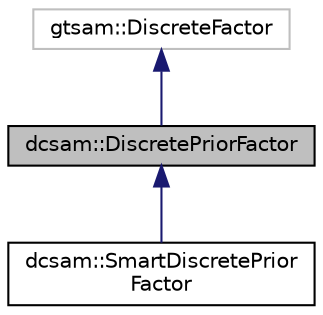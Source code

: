 digraph "dcsam::DiscretePriorFactor"
{
 // LATEX_PDF_SIZE
  edge [fontname="Helvetica",fontsize="10",labelfontname="Helvetica",labelfontsize="10"];
  node [fontname="Helvetica",fontsize="10",shape=record];
  Node1 [label="dcsam::DiscretePriorFactor",height=0.2,width=0.4,color="black", fillcolor="grey75", style="filled", fontcolor="black",tooltip="Implementation of a discrete prior factor."];
  Node2 -> Node1 [dir="back",color="midnightblue",fontsize="10",style="solid",fontname="Helvetica"];
  Node2 [label="gtsam::DiscreteFactor",height=0.2,width=0.4,color="grey75", fillcolor="white", style="filled",tooltip=" "];
  Node1 -> Node3 [dir="back",color="midnightblue",fontsize="10",style="solid",fontname="Helvetica"];
  Node3 [label="dcsam::SmartDiscretePrior\lFactor",height=0.2,width=0.4,color="black", fillcolor="white", style="filled",URL="$classdcsam_1_1_smart_discrete_prior_factor.html",tooltip="Implementation of a \"smart\" updateable discrete prior factor."];
}
